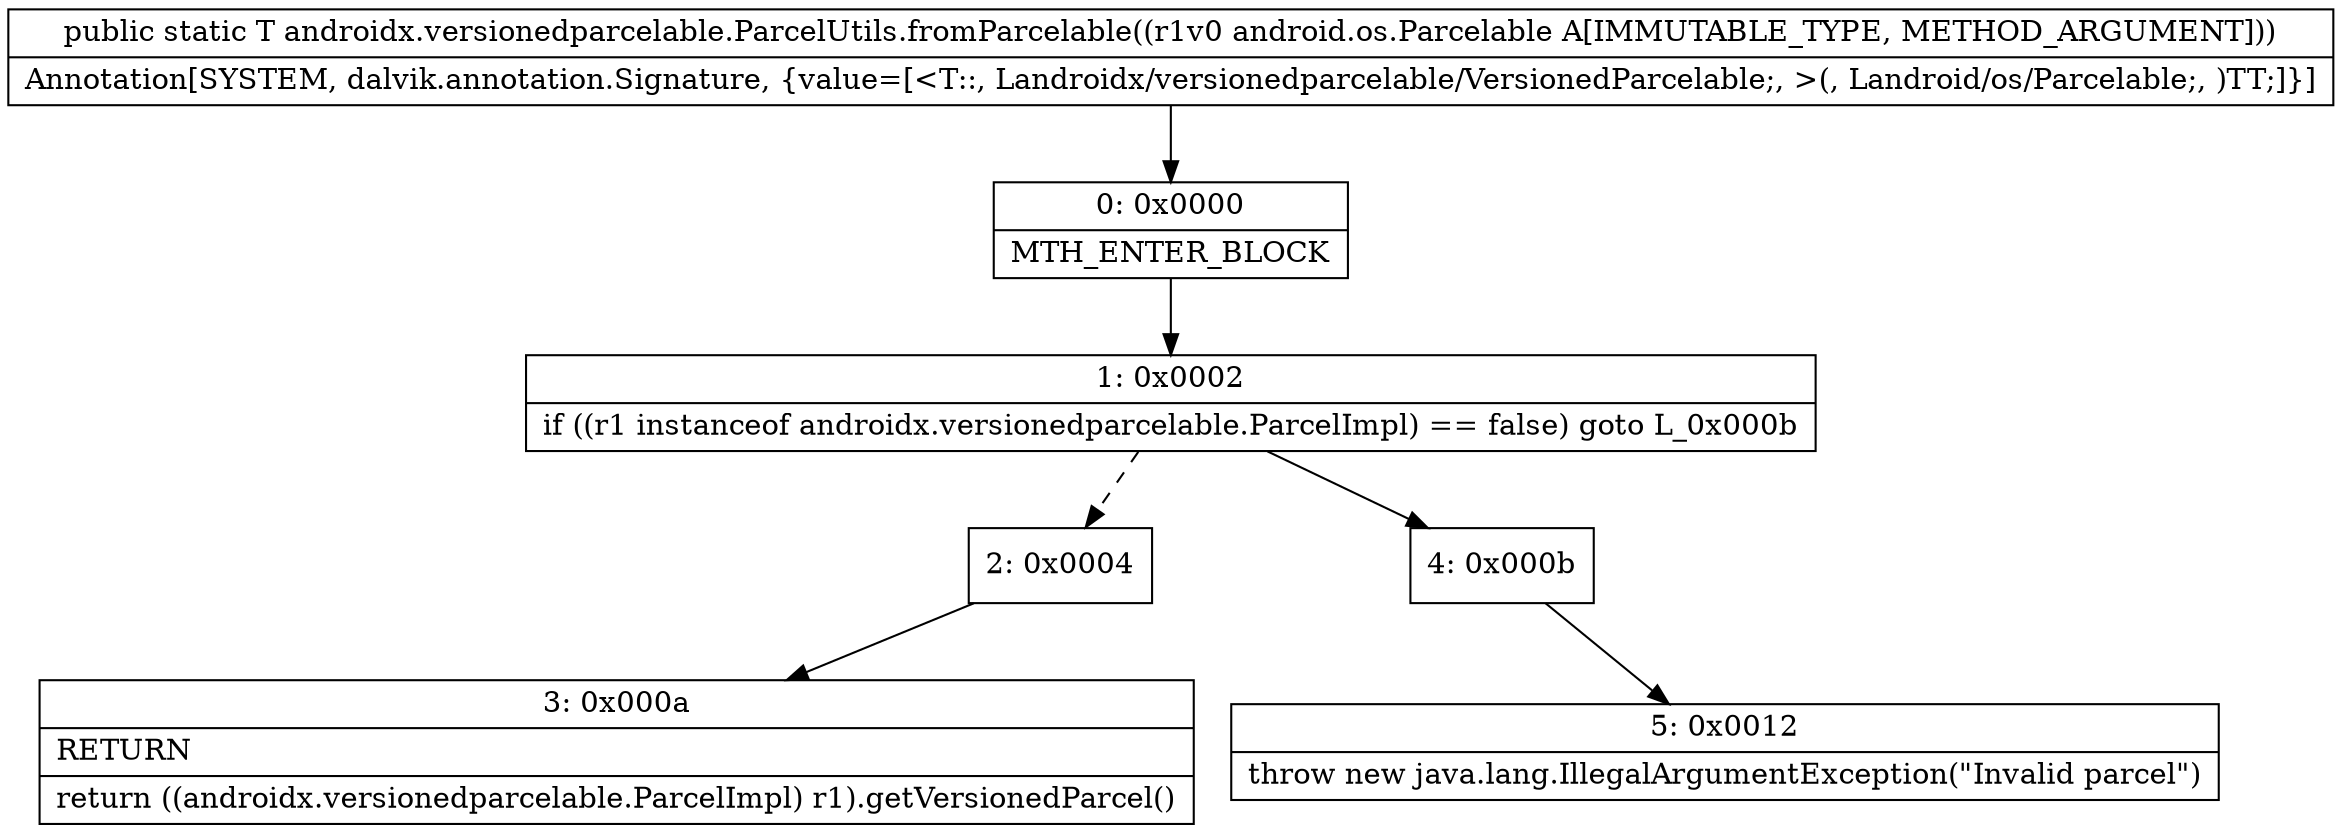 digraph "CFG forandroidx.versionedparcelable.ParcelUtils.fromParcelable(Landroid\/os\/Parcelable;)Landroidx\/versionedparcelable\/VersionedParcelable;" {
Node_0 [shape=record,label="{0\:\ 0x0000|MTH_ENTER_BLOCK\l}"];
Node_1 [shape=record,label="{1\:\ 0x0002|if ((r1 instanceof androidx.versionedparcelable.ParcelImpl) == false) goto L_0x000b\l}"];
Node_2 [shape=record,label="{2\:\ 0x0004}"];
Node_3 [shape=record,label="{3\:\ 0x000a|RETURN\l|return ((androidx.versionedparcelable.ParcelImpl) r1).getVersionedParcel()\l}"];
Node_4 [shape=record,label="{4\:\ 0x000b}"];
Node_5 [shape=record,label="{5\:\ 0x0012|throw new java.lang.IllegalArgumentException(\"Invalid parcel\")\l}"];
MethodNode[shape=record,label="{public static T androidx.versionedparcelable.ParcelUtils.fromParcelable((r1v0 android.os.Parcelable A[IMMUTABLE_TYPE, METHOD_ARGUMENT]))  | Annotation[SYSTEM, dalvik.annotation.Signature, \{value=[\<T::, Landroidx\/versionedparcelable\/VersionedParcelable;, \>(, Landroid\/os\/Parcelable;, )TT;]\}]\l}"];
MethodNode -> Node_0;
Node_0 -> Node_1;
Node_1 -> Node_2[style=dashed];
Node_1 -> Node_4;
Node_2 -> Node_3;
Node_4 -> Node_5;
}

